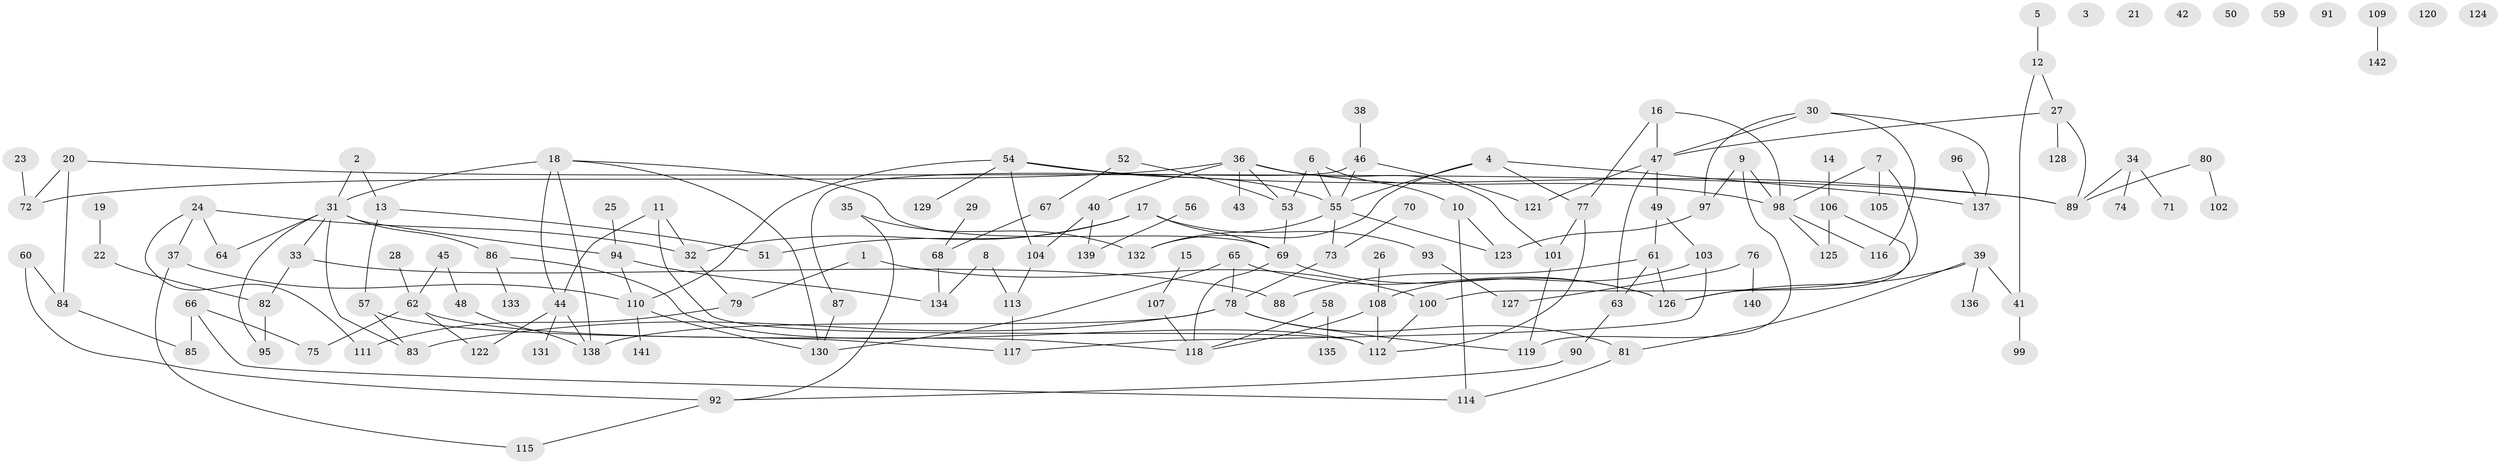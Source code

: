 // Generated by graph-tools (version 1.1) at 2025/40/03/09/25 04:40:36]
// undirected, 142 vertices, 185 edges
graph export_dot {
graph [start="1"]
  node [color=gray90,style=filled];
  1;
  2;
  3;
  4;
  5;
  6;
  7;
  8;
  9;
  10;
  11;
  12;
  13;
  14;
  15;
  16;
  17;
  18;
  19;
  20;
  21;
  22;
  23;
  24;
  25;
  26;
  27;
  28;
  29;
  30;
  31;
  32;
  33;
  34;
  35;
  36;
  37;
  38;
  39;
  40;
  41;
  42;
  43;
  44;
  45;
  46;
  47;
  48;
  49;
  50;
  51;
  52;
  53;
  54;
  55;
  56;
  57;
  58;
  59;
  60;
  61;
  62;
  63;
  64;
  65;
  66;
  67;
  68;
  69;
  70;
  71;
  72;
  73;
  74;
  75;
  76;
  77;
  78;
  79;
  80;
  81;
  82;
  83;
  84;
  85;
  86;
  87;
  88;
  89;
  90;
  91;
  92;
  93;
  94;
  95;
  96;
  97;
  98;
  99;
  100;
  101;
  102;
  103;
  104;
  105;
  106;
  107;
  108;
  109;
  110;
  111;
  112;
  113;
  114;
  115;
  116;
  117;
  118;
  119;
  120;
  121;
  122;
  123;
  124;
  125;
  126;
  127;
  128;
  129;
  130;
  131;
  132;
  133;
  134;
  135;
  136;
  137;
  138;
  139;
  140;
  141;
  142;
  1 -- 79;
  1 -- 100;
  2 -- 13;
  2 -- 31;
  4 -- 55;
  4 -- 77;
  4 -- 132;
  4 -- 137;
  5 -- 12;
  6 -- 10;
  6 -- 53;
  6 -- 55;
  7 -- 98;
  7 -- 100;
  7 -- 105;
  8 -- 113;
  8 -- 134;
  9 -- 97;
  9 -- 98;
  9 -- 119;
  10 -- 114;
  10 -- 123;
  11 -- 32;
  11 -- 44;
  11 -- 112;
  12 -- 27;
  12 -- 41;
  13 -- 51;
  13 -- 57;
  14 -- 106;
  15 -- 107;
  16 -- 47;
  16 -- 77;
  16 -- 98;
  17 -- 32;
  17 -- 51;
  17 -- 69;
  17 -- 93;
  18 -- 31;
  18 -- 44;
  18 -- 69;
  18 -- 130;
  18 -- 138;
  19 -- 22;
  20 -- 72;
  20 -- 84;
  20 -- 89;
  22 -- 82;
  23 -- 72;
  24 -- 32;
  24 -- 37;
  24 -- 64;
  24 -- 111;
  25 -- 94;
  26 -- 108;
  27 -- 47;
  27 -- 89;
  27 -- 128;
  28 -- 62;
  29 -- 68;
  30 -- 47;
  30 -- 97;
  30 -- 116;
  30 -- 137;
  31 -- 33;
  31 -- 64;
  31 -- 83;
  31 -- 86;
  31 -- 94;
  31 -- 95;
  32 -- 79;
  33 -- 82;
  33 -- 88;
  34 -- 71;
  34 -- 74;
  34 -- 89;
  35 -- 92;
  35 -- 132;
  36 -- 40;
  36 -- 43;
  36 -- 53;
  36 -- 72;
  36 -- 98;
  36 -- 101;
  37 -- 110;
  37 -- 115;
  38 -- 46;
  39 -- 41;
  39 -- 81;
  39 -- 126;
  39 -- 136;
  40 -- 104;
  40 -- 139;
  41 -- 99;
  44 -- 122;
  44 -- 131;
  44 -- 138;
  45 -- 48;
  45 -- 62;
  46 -- 55;
  46 -- 87;
  46 -- 121;
  47 -- 49;
  47 -- 63;
  47 -- 121;
  48 -- 138;
  49 -- 61;
  49 -- 103;
  52 -- 53;
  52 -- 67;
  53 -- 69;
  54 -- 55;
  54 -- 89;
  54 -- 104;
  54 -- 110;
  54 -- 129;
  55 -- 73;
  55 -- 123;
  55 -- 132;
  56 -- 139;
  57 -- 83;
  57 -- 117;
  58 -- 118;
  58 -- 135;
  60 -- 84;
  60 -- 92;
  61 -- 63;
  61 -- 88;
  61 -- 126;
  62 -- 75;
  62 -- 118;
  62 -- 122;
  63 -- 90;
  65 -- 78;
  65 -- 126;
  65 -- 130;
  66 -- 75;
  66 -- 85;
  66 -- 114;
  67 -- 68;
  68 -- 134;
  69 -- 118;
  69 -- 126;
  70 -- 73;
  73 -- 78;
  76 -- 127;
  76 -- 140;
  77 -- 101;
  77 -- 112;
  78 -- 81;
  78 -- 83;
  78 -- 119;
  78 -- 138;
  79 -- 111;
  80 -- 89;
  80 -- 102;
  81 -- 114;
  82 -- 95;
  84 -- 85;
  86 -- 112;
  86 -- 133;
  87 -- 130;
  90 -- 92;
  92 -- 115;
  93 -- 127;
  94 -- 110;
  94 -- 134;
  96 -- 137;
  97 -- 123;
  98 -- 116;
  98 -- 125;
  100 -- 112;
  101 -- 119;
  103 -- 108;
  103 -- 117;
  104 -- 113;
  106 -- 125;
  106 -- 126;
  107 -- 118;
  108 -- 112;
  108 -- 118;
  109 -- 142;
  110 -- 130;
  110 -- 141;
  113 -- 117;
}

